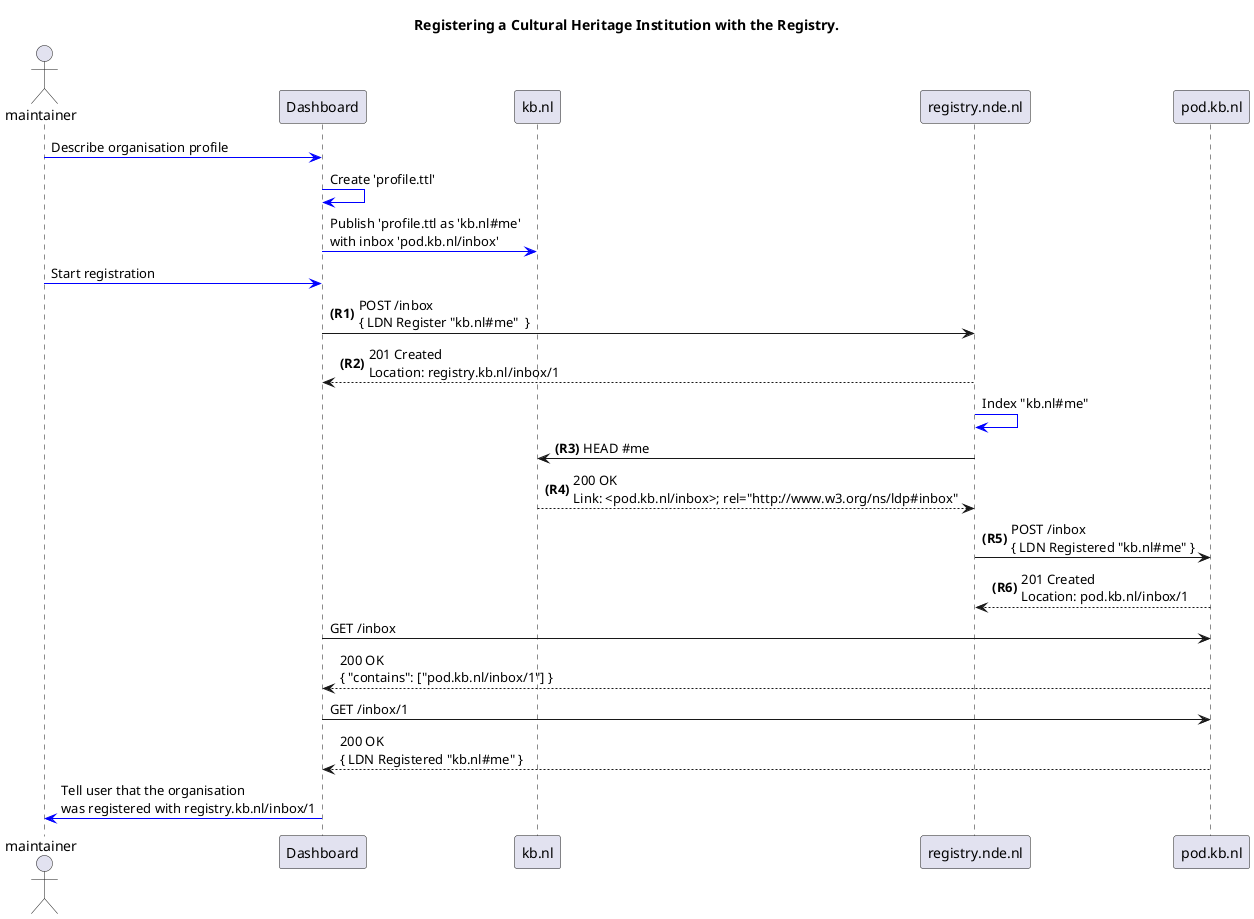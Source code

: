 @startuml

title
 Registering a Cultural Heritage Institution with the Registry.
end title

autonumber "<b>(R0)"
actor maintainer as M 
participant Dashboard as D
participant kb.nl as WS
participant registry.nde.nl as R
participant pod.kb.nl as Pod

autonumber stop
M -[#0000FF]> D: Describe organisation profile
D -[#0000FF]> D: Create 'profile.ttl'
D -[#0000FF]> WS: Publish 'profile.ttl as 'kb.nl#me'\nwith inbox 'pod.kb.nl/inbox'

M -[#0000FF]> D: Start registration
autonumber resume
D -> R: POST /inbox\n{ LDN Register "kb.nl#me"  }
D <-- R: 201 Created\nLocation: registry.kb.nl/inbox/1

autonumber stop
R -[#0000FF]> R: Index "kb.nl#me"

autonumber resume
R -> WS: HEAD #me
R <-- WS: 200 OK\nLink: <pod.kb.nl/inbox>; rel="http://www.w3.org/ns/ldp#inbox"

R -> Pod: POST /inbox\n{ LDN Registered "kb.nl#me" }
R <-- Pod: 201 Created\nLocation: pod.kb.nl/inbox/1

autonumber stop
D -> Pod: GET /inbox
D <-- Pod: 200 OK\n{ "contains": ["pod.kb.nl/inbox/1"] }

D -> Pod: GET /inbox/1
D <-- Pod: 200 OK\n{ LDN Registered "kb.nl#me" }
D -[#0000FF]> M: Tell user that the organisation\nwas registered with registry.kb.nl/inbox/1


@enduml
